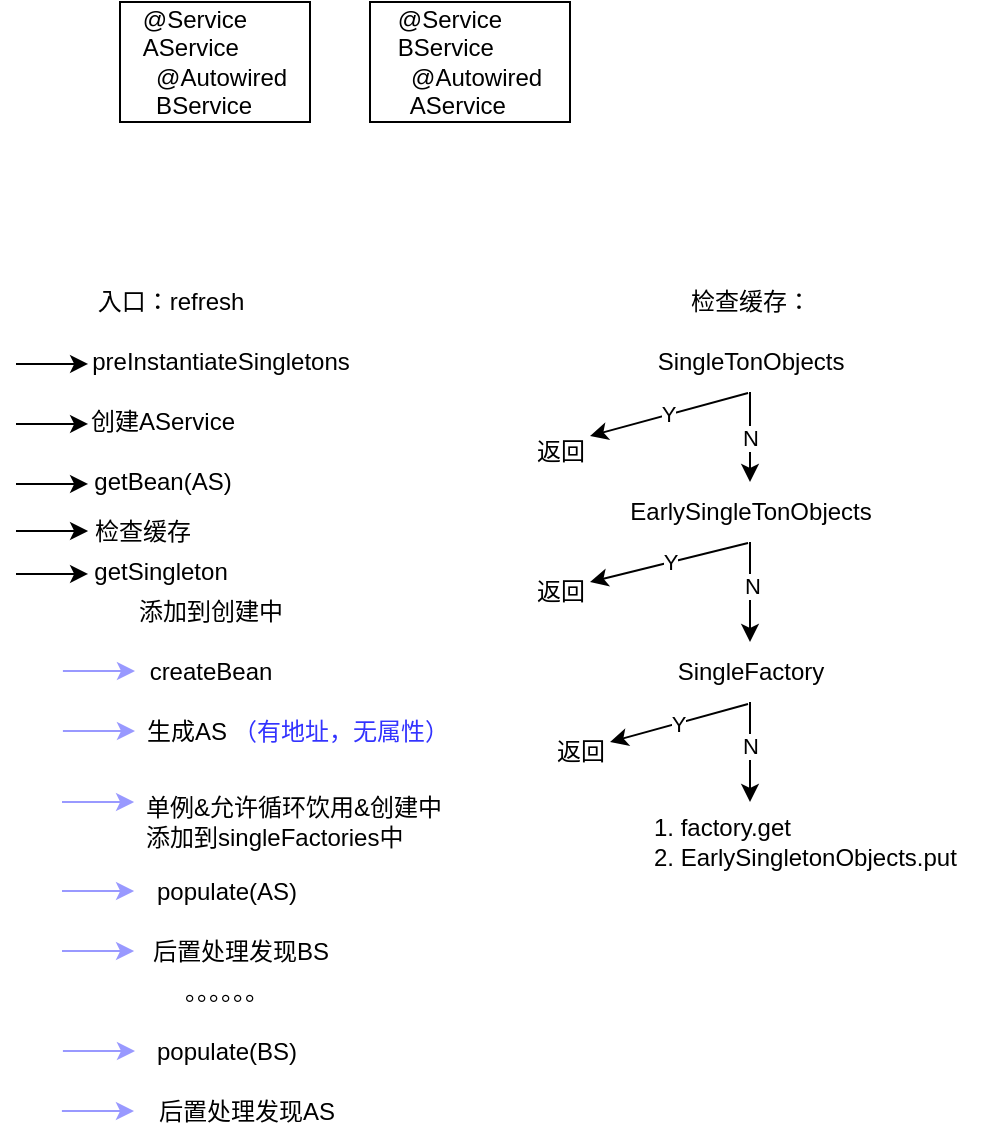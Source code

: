 <mxfile version="20.2.8" type="github">
  <diagram id="3zs-gARS8gog9d0gN9dn" name="第 1 页">
    <mxGraphModel dx="786" dy="1715" grid="1" gridSize="10" guides="1" tooltips="1" connect="1" arrows="1" fold="1" page="1" pageScale="1" pageWidth="827" pageHeight="1169" math="0" shadow="0">
      <root>
        <mxCell id="0" />
        <mxCell id="1" parent="0" />
        <mxCell id="tCpwEpq6lkTzZB-UfD6S-13" value="入口：refresh" style="text;html=1;align=center;verticalAlign=middle;resizable=0;points=[];autosize=1;strokeColor=none;fillColor=none;fontColor=#000000;" vertex="1" parent="1">
          <mxGeometry x="80" y="55" width="100" height="30" as="geometry" />
        </mxCell>
        <mxCell id="tCpwEpq6lkTzZB-UfD6S-14" value="" style="endArrow=classic;html=1;rounded=0;fontColor=#000000;entryX=0.005;entryY=0.583;entryDx=0;entryDy=0;entryPerimeter=0;" edge="1" parent="1">
          <mxGeometry width="50" height="50" relative="1" as="geometry">
            <mxPoint x="53" y="101" as="sourcePoint" />
            <mxPoint x="89.05" y="100.98" as="targetPoint" />
          </mxGeometry>
        </mxCell>
        <mxCell id="tCpwEpq6lkTzZB-UfD6S-16" value="&lt;div style=&quot;text-align: left;&quot;&gt;@Service&lt;/div&gt;&lt;div style=&quot;text-align: left;&quot;&gt;AService&lt;/div&gt;&lt;div style=&quot;text-align: left;&quot;&gt;&amp;nbsp; @Autowired&lt;/div&gt;&lt;div style=&quot;text-align: left;&quot;&gt;&amp;nbsp; BService&lt;/div&gt;" style="rounded=0;whiteSpace=wrap;html=1;labelBackgroundColor=#FFFFFF;fontColor=#000000;horizontal=1;verticalAlign=middle;" vertex="1" parent="1">
          <mxGeometry x="105" y="-80" width="95" height="60" as="geometry" />
        </mxCell>
        <mxCell id="tCpwEpq6lkTzZB-UfD6S-17" value="&lt;div style=&quot;text-align: left;&quot;&gt;@Service&lt;/div&gt;&lt;div style=&quot;text-align: left;&quot;&gt;BService&lt;/div&gt;&lt;div style=&quot;text-align: left;&quot;&gt;&amp;nbsp; @Autowired&lt;/div&gt;&lt;div style=&quot;text-align: left;&quot;&gt;&amp;nbsp; AService&lt;/div&gt;" style="rounded=0;whiteSpace=wrap;html=1;labelBackgroundColor=#FFFFFF;fontColor=#000000;verticalAlign=middle;" vertex="1" parent="1">
          <mxGeometry x="230" y="-80" width="100" height="60" as="geometry" />
        </mxCell>
        <mxCell id="tCpwEpq6lkTzZB-UfD6S-19" value="" style="endArrow=classic;html=1;rounded=0;fontColor=#000000;entryX=0.005;entryY=0.583;entryDx=0;entryDy=0;entryPerimeter=0;" edge="1" parent="1">
          <mxGeometry width="50" height="50" relative="1" as="geometry">
            <mxPoint x="53" y="131" as="sourcePoint" />
            <mxPoint x="89.05" y="130.98" as="targetPoint" />
          </mxGeometry>
        </mxCell>
        <mxCell id="tCpwEpq6lkTzZB-UfD6S-21" value="preInstantiateSingletons" style="text;html=1;align=center;verticalAlign=middle;resizable=0;points=[];autosize=1;strokeColor=none;fillColor=none;fontColor=#000000;" vertex="1" parent="1">
          <mxGeometry x="80" y="85" width="150" height="30" as="geometry" />
        </mxCell>
        <mxCell id="tCpwEpq6lkTzZB-UfD6S-23" value="创建AService" style="text;html=1;align=center;verticalAlign=middle;resizable=0;points=[];autosize=1;strokeColor=none;fillColor=none;fontColor=#000000;" vertex="1" parent="1">
          <mxGeometry x="76" y="115" width="100" height="30" as="geometry" />
        </mxCell>
        <mxCell id="tCpwEpq6lkTzZB-UfD6S-24" value="" style="endArrow=classic;html=1;rounded=0;fontColor=#000000;entryX=0.005;entryY=0.583;entryDx=0;entryDy=0;entryPerimeter=0;" edge="1" parent="1">
          <mxGeometry width="50" height="50" relative="1" as="geometry">
            <mxPoint x="53" y="161" as="sourcePoint" />
            <mxPoint x="89.05" y="160.98" as="targetPoint" />
          </mxGeometry>
        </mxCell>
        <mxCell id="tCpwEpq6lkTzZB-UfD6S-25" value="getBean(AS)" style="text;html=1;align=center;verticalAlign=middle;resizable=0;points=[];autosize=1;strokeColor=none;fillColor=none;fontColor=#000000;" vertex="1" parent="1">
          <mxGeometry x="81" y="145" width="90" height="30" as="geometry" />
        </mxCell>
        <mxCell id="tCpwEpq6lkTzZB-UfD6S-26" value="" style="endArrow=classic;html=1;rounded=0;fontColor=#CCCCFF;entryX=0.005;entryY=0.583;entryDx=0;entryDy=0;entryPerimeter=0;strokeColor=#9999FF;" edge="1" parent="1">
          <mxGeometry width="50" height="50" relative="1" as="geometry">
            <mxPoint x="76.45" y="254.52" as="sourcePoint" />
            <mxPoint x="112.5" y="254.5" as="targetPoint" />
          </mxGeometry>
        </mxCell>
        <mxCell id="tCpwEpq6lkTzZB-UfD6S-27" value="检查缓存" style="text;html=1;align=center;verticalAlign=middle;resizable=0;points=[];autosize=1;strokeColor=none;fillColor=none;fontColor=#000000;" vertex="1" parent="1">
          <mxGeometry x="81" y="170" width="70" height="30" as="geometry" />
        </mxCell>
        <mxCell id="tCpwEpq6lkTzZB-UfD6S-29" value="检查缓存：&lt;br&gt;" style="text;html=1;align=center;verticalAlign=middle;resizable=0;points=[];autosize=1;strokeColor=none;fillColor=none;fontColor=#000000;" vertex="1" parent="1">
          <mxGeometry x="380" y="55" width="80" height="30" as="geometry" />
        </mxCell>
        <mxCell id="tCpwEpq6lkTzZB-UfD6S-33" value="N" style="edgeStyle=orthogonalEdgeStyle;rounded=0;orthogonalLoop=1;jettySize=auto;html=1;fontColor=#000000;" edge="1" parent="1" source="tCpwEpq6lkTzZB-UfD6S-30" target="tCpwEpq6lkTzZB-UfD6S-31">
          <mxGeometry relative="1" as="geometry" />
        </mxCell>
        <mxCell id="tCpwEpq6lkTzZB-UfD6S-30" value="SingleTonObjects" style="text;html=1;align=center;verticalAlign=middle;resizable=0;points=[];autosize=1;strokeColor=none;fillColor=none;fontColor=#000000;" vertex="1" parent="1">
          <mxGeometry x="360" y="85" width="120" height="30" as="geometry" />
        </mxCell>
        <mxCell id="tCpwEpq6lkTzZB-UfD6S-35" style="edgeStyle=orthogonalEdgeStyle;rounded=0;orthogonalLoop=1;jettySize=auto;html=1;fontColor=#000000;" edge="1" parent="1" source="tCpwEpq6lkTzZB-UfD6S-31" target="tCpwEpq6lkTzZB-UfD6S-32">
          <mxGeometry relative="1" as="geometry" />
        </mxCell>
        <mxCell id="tCpwEpq6lkTzZB-UfD6S-36" value="N" style="edgeLabel;html=1;align=center;verticalAlign=middle;resizable=0;points=[];fontColor=#000000;" vertex="1" connectable="0" parent="tCpwEpq6lkTzZB-UfD6S-35">
          <mxGeometry x="-0.125" y="1" relative="1" as="geometry">
            <mxPoint as="offset" />
          </mxGeometry>
        </mxCell>
        <mxCell id="tCpwEpq6lkTzZB-UfD6S-31" value="EarlySingleTonObjects" style="text;html=1;align=center;verticalAlign=middle;resizable=0;points=[];autosize=1;strokeColor=none;fillColor=none;fontColor=#000000;" vertex="1" parent="1">
          <mxGeometry x="350" y="160" width="140" height="30" as="geometry" />
        </mxCell>
        <mxCell id="tCpwEpq6lkTzZB-UfD6S-41" style="edgeStyle=orthogonalEdgeStyle;rounded=0;orthogonalLoop=1;jettySize=auto;html=1;fontColor=#000000;" edge="1" parent="1" source="tCpwEpq6lkTzZB-UfD6S-32">
          <mxGeometry relative="1" as="geometry">
            <mxPoint x="420" y="320" as="targetPoint" />
          </mxGeometry>
        </mxCell>
        <mxCell id="tCpwEpq6lkTzZB-UfD6S-42" value="N" style="edgeLabel;html=1;align=center;verticalAlign=middle;resizable=0;points=[];fontColor=#000000;" vertex="1" connectable="0" parent="tCpwEpq6lkTzZB-UfD6S-41">
          <mxGeometry x="-0.14" relative="1" as="geometry">
            <mxPoint as="offset" />
          </mxGeometry>
        </mxCell>
        <mxCell id="tCpwEpq6lkTzZB-UfD6S-32" value="SingleFactory" style="text;html=1;align=center;verticalAlign=middle;resizable=0;points=[];autosize=1;strokeColor=none;fillColor=none;fontColor=#000000;" vertex="1" parent="1">
          <mxGeometry x="370" y="240" width="100" height="30" as="geometry" />
        </mxCell>
        <mxCell id="tCpwEpq6lkTzZB-UfD6S-37" value="Y" style="endArrow=classic;html=1;rounded=0;fontColor=#000000;exitX=0.492;exitY=1.117;exitDx=0;exitDy=0;exitPerimeter=0;" edge="1" parent="1">
          <mxGeometry width="50" height="50" relative="1" as="geometry">
            <mxPoint x="419.04" y="115.51" as="sourcePoint" />
            <mxPoint x="340" y="137" as="targetPoint" />
          </mxGeometry>
        </mxCell>
        <mxCell id="tCpwEpq6lkTzZB-UfD6S-38" value="返回" style="text;html=1;align=center;verticalAlign=middle;resizable=0;points=[];autosize=1;strokeColor=none;fillColor=none;fontColor=#000000;" vertex="1" parent="1">
          <mxGeometry x="300" y="130" width="50" height="30" as="geometry" />
        </mxCell>
        <mxCell id="tCpwEpq6lkTzZB-UfD6S-39" value="Y" style="endArrow=classic;html=1;rounded=0;fontColor=#000000;exitX=0.493;exitY=1.017;exitDx=0;exitDy=0;exitPerimeter=0;" edge="1" parent="1" source="tCpwEpq6lkTzZB-UfD6S-31">
          <mxGeometry width="50" height="50" relative="1" as="geometry">
            <mxPoint x="370" y="250" as="sourcePoint" />
            <mxPoint x="340" y="210" as="targetPoint" />
          </mxGeometry>
        </mxCell>
        <mxCell id="tCpwEpq6lkTzZB-UfD6S-40" value="返回" style="text;html=1;align=center;verticalAlign=middle;resizable=0;points=[];autosize=1;strokeColor=none;fillColor=none;fontColor=#000000;" vertex="1" parent="1">
          <mxGeometry x="300" y="200" width="50" height="30" as="geometry" />
        </mxCell>
        <mxCell id="tCpwEpq6lkTzZB-UfD6S-43" value="1. factory.get&lt;br&gt;2. EarlySingletonObjects.put" style="text;html=1;align=left;verticalAlign=middle;resizable=0;points=[];autosize=1;strokeColor=none;fillColor=none;fontColor=#000000;" vertex="1" parent="1">
          <mxGeometry x="370" y="320" width="170" height="40" as="geometry" />
        </mxCell>
        <mxCell id="tCpwEpq6lkTzZB-UfD6S-45" value="Y" style="endArrow=classic;html=1;rounded=0;fontColor=#000000;exitX=0.49;exitY=1.033;exitDx=0;exitDy=0;exitPerimeter=0;" edge="1" parent="1" source="tCpwEpq6lkTzZB-UfD6S-32">
          <mxGeometry width="50" height="50" relative="1" as="geometry">
            <mxPoint x="370" y="250" as="sourcePoint" />
            <mxPoint x="350" y="290" as="targetPoint" />
          </mxGeometry>
        </mxCell>
        <mxCell id="tCpwEpq6lkTzZB-UfD6S-46" value="返回" style="text;html=1;align=center;verticalAlign=middle;resizable=0;points=[];autosize=1;strokeColor=none;fillColor=none;fontColor=#000000;" vertex="1" parent="1">
          <mxGeometry x="310" y="280" width="50" height="30" as="geometry" />
        </mxCell>
        <mxCell id="tCpwEpq6lkTzZB-UfD6S-47" value="" style="endArrow=classic;html=1;rounded=0;fontColor=#000000;entryX=0.005;entryY=0.583;entryDx=0;entryDy=0;entryPerimeter=0;" edge="1" parent="1">
          <mxGeometry width="50" height="50" relative="1" as="geometry">
            <mxPoint x="53" y="206" as="sourcePoint" />
            <mxPoint x="89.05" y="205.98" as="targetPoint" />
          </mxGeometry>
        </mxCell>
        <mxCell id="tCpwEpq6lkTzZB-UfD6S-48" value="getSingleton" style="text;html=1;align=center;verticalAlign=middle;resizable=0;points=[];autosize=1;strokeColor=none;fillColor=none;fontColor=#000000;" vertex="1" parent="1">
          <mxGeometry x="80" y="190" width="90" height="30" as="geometry" />
        </mxCell>
        <mxCell id="tCpwEpq6lkTzZB-UfD6S-49" value="添加到创建中" style="text;html=1;align=center;verticalAlign=middle;resizable=0;points=[];autosize=1;strokeColor=none;fillColor=none;fontColor=#000000;" vertex="1" parent="1">
          <mxGeometry x="100" y="210" width="100" height="30" as="geometry" />
        </mxCell>
        <mxCell id="tCpwEpq6lkTzZB-UfD6S-50" value="createBean" style="text;html=1;align=center;verticalAlign=middle;resizable=0;points=[];autosize=1;strokeColor=none;fillColor=none;fontColor=#000000;" vertex="1" parent="1">
          <mxGeometry x="110" y="240" width="80" height="30" as="geometry" />
        </mxCell>
        <mxCell id="tCpwEpq6lkTzZB-UfD6S-51" value="生成AS" style="text;html=1;align=center;verticalAlign=middle;resizable=0;points=[];autosize=1;strokeColor=none;fillColor=none;fontColor=#000000;" vertex="1" parent="1">
          <mxGeometry x="107.5" y="270" width="60" height="30" as="geometry" />
        </mxCell>
        <mxCell id="tCpwEpq6lkTzZB-UfD6S-52" value="&lt;font color=&quot;#3333ff&quot;&gt;（有地址，无属性）&lt;/font&gt;" style="text;html=1;align=center;verticalAlign=middle;resizable=0;points=[];autosize=1;strokeColor=none;fillColor=none;fontColor=#000000;" vertex="1" parent="1">
          <mxGeometry x="150" y="270" width="130" height="30" as="geometry" />
        </mxCell>
        <mxCell id="tCpwEpq6lkTzZB-UfD6S-53" value="&lt;font color=&quot;#000000&quot;&gt;单例&amp;amp;允许循环饮用&amp;amp;创建中&lt;br&gt;添加到singleFactories中&lt;/font&gt;" style="text;html=1;align=left;verticalAlign=middle;resizable=0;points=[];autosize=1;strokeColor=none;fillColor=none;fontColor=#3333FF;" vertex="1" parent="1">
          <mxGeometry x="116" y="310" width="170" height="40" as="geometry" />
        </mxCell>
        <mxCell id="tCpwEpq6lkTzZB-UfD6S-55" value="populate(AS)" style="text;html=1;align=center;verticalAlign=middle;resizable=0;points=[];autosize=1;strokeColor=none;fillColor=none;fontColor=#000000;" vertex="1" parent="1">
          <mxGeometry x="112.5" y="350" width="90" height="30" as="geometry" />
        </mxCell>
        <mxCell id="tCpwEpq6lkTzZB-UfD6S-56" value="后置处理发现BS" style="text;html=1;align=center;verticalAlign=middle;resizable=0;points=[];autosize=1;strokeColor=none;fillColor=none;fontColor=#000000;" vertex="1" parent="1">
          <mxGeometry x="110" y="380" width="110" height="30" as="geometry" />
        </mxCell>
        <mxCell id="tCpwEpq6lkTzZB-UfD6S-59" value="。。。。。。" style="text;html=1;align=center;verticalAlign=middle;resizable=0;points=[];autosize=1;strokeColor=none;fillColor=none;fontColor=#000000;" vertex="1" parent="1">
          <mxGeometry x="107.5" y="400" width="100" height="30" as="geometry" />
        </mxCell>
        <mxCell id="tCpwEpq6lkTzZB-UfD6S-60" value="populate(BS)" style="text;html=1;align=center;verticalAlign=middle;resizable=0;points=[];autosize=1;strokeColor=none;fillColor=none;fontColor=#000000;" vertex="1" parent="1">
          <mxGeometry x="112.5" y="430" width="90" height="30" as="geometry" />
        </mxCell>
        <mxCell id="tCpwEpq6lkTzZB-UfD6S-62" value="后置处理发现AS" style="text;html=1;align=center;verticalAlign=middle;resizable=0;points=[];autosize=1;strokeColor=none;fillColor=none;fontColor=#000000;" vertex="1" parent="1">
          <mxGeometry x="112.5" y="460" width="110" height="30" as="geometry" />
        </mxCell>
        <mxCell id="tCpwEpq6lkTzZB-UfD6S-64" value="" style="endArrow=classic;html=1;rounded=0;fontColor=#CCCCFF;entryX=0.005;entryY=0.583;entryDx=0;entryDy=0;entryPerimeter=0;strokeColor=#9999FF;" edge="1" parent="1">
          <mxGeometry width="50" height="50" relative="1" as="geometry">
            <mxPoint x="76.45" y="284.52" as="sourcePoint" />
            <mxPoint x="112.5" y="284.5" as="targetPoint" />
          </mxGeometry>
        </mxCell>
        <mxCell id="tCpwEpq6lkTzZB-UfD6S-65" value="" style="endArrow=classic;html=1;rounded=0;fontColor=#CCCCFF;entryX=0.005;entryY=0.583;entryDx=0;entryDy=0;entryPerimeter=0;strokeColor=#9999FF;" edge="1" parent="1">
          <mxGeometry width="50" height="50" relative="1" as="geometry">
            <mxPoint x="76.0" y="320.02" as="sourcePoint" />
            <mxPoint x="112.05" y="320" as="targetPoint" />
          </mxGeometry>
        </mxCell>
        <mxCell id="tCpwEpq6lkTzZB-UfD6S-66" value="" style="endArrow=classic;html=1;rounded=0;fontColor=#CCCCFF;entryX=0.005;entryY=0.583;entryDx=0;entryDy=0;entryPerimeter=0;strokeColor=#9999FF;" edge="1" parent="1">
          <mxGeometry width="50" height="50" relative="1" as="geometry">
            <mxPoint x="76" y="364.52" as="sourcePoint" />
            <mxPoint x="112.05" y="364.5" as="targetPoint" />
          </mxGeometry>
        </mxCell>
        <mxCell id="tCpwEpq6lkTzZB-UfD6S-68" value="" style="endArrow=classic;html=1;rounded=0;fontColor=#CCCCFF;entryX=0.005;entryY=0.583;entryDx=0;entryDy=0;entryPerimeter=0;strokeColor=#9999FF;" edge="1" parent="1">
          <mxGeometry width="50" height="50" relative="1" as="geometry">
            <mxPoint x="76" y="394.52" as="sourcePoint" />
            <mxPoint x="112.05" y="394.5" as="targetPoint" />
          </mxGeometry>
        </mxCell>
        <mxCell id="tCpwEpq6lkTzZB-UfD6S-69" value="" style="endArrow=classic;html=1;rounded=0;fontColor=#CCCCFF;entryX=0.005;entryY=0.583;entryDx=0;entryDy=0;entryPerimeter=0;strokeColor=#9999FF;" edge="1" parent="1">
          <mxGeometry width="50" height="50" relative="1" as="geometry">
            <mxPoint x="76.45" y="444.52" as="sourcePoint" />
            <mxPoint x="112.5" y="444.5" as="targetPoint" />
          </mxGeometry>
        </mxCell>
        <mxCell id="tCpwEpq6lkTzZB-UfD6S-70" value="" style="endArrow=classic;html=1;rounded=0;fontColor=#CCCCFF;entryX=0.005;entryY=0.583;entryDx=0;entryDy=0;entryPerimeter=0;strokeColor=#9999FF;" edge="1" parent="1">
          <mxGeometry width="50" height="50" relative="1" as="geometry">
            <mxPoint x="75.95" y="474.52" as="sourcePoint" />
            <mxPoint x="112" y="474.5" as="targetPoint" />
          </mxGeometry>
        </mxCell>
        <mxCell id="tCpwEpq6lkTzZB-UfD6S-71" value="" style="endArrow=classic;html=1;rounded=0;fontColor=#000000;entryX=0.005;entryY=0.583;entryDx=0;entryDy=0;entryPerimeter=0;" edge="1" parent="1">
          <mxGeometry width="50" height="50" relative="1" as="geometry">
            <mxPoint x="53" y="184.52" as="sourcePoint" />
            <mxPoint x="89.05" y="184.5" as="targetPoint" />
          </mxGeometry>
        </mxCell>
      </root>
    </mxGraphModel>
  </diagram>
</mxfile>

